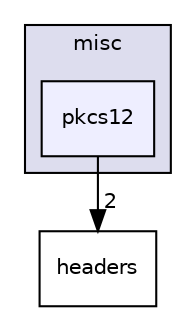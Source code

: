 digraph "M:/Office/!Doutorado/0. RepositorioSVN/HAMSTER_Prototype/branches/JINT2018/include/libtomcrypt-develop/src/misc/pkcs12" {
  compound=true
  node [ fontsize="10", fontname="Helvetica"];
  edge [ labelfontsize="10", labelfontname="Helvetica"];
  subgraph clusterdir_49d796ae77db923c0d34305230029817 {
    graph [ bgcolor="#ddddee", pencolor="black", label="misc" fontname="Helvetica", fontsize="10", URL="dir_49d796ae77db923c0d34305230029817.html"]
  dir_2adf5e156b2986eedc2cb9d598c39d1c [shape=box, label="pkcs12", style="filled", fillcolor="#eeeeff", pencolor="black", URL="dir_2adf5e156b2986eedc2cb9d598c39d1c.html"];
  }
  dir_a0acb8384b4122a9c7afcf2489cf4036 [shape=box label="headers" URL="dir_a0acb8384b4122a9c7afcf2489cf4036.html"];
  dir_2adf5e156b2986eedc2cb9d598c39d1c->dir_a0acb8384b4122a9c7afcf2489cf4036 [headlabel="2", labeldistance=1.5 headhref="dir_000046_000026.html"];
}
